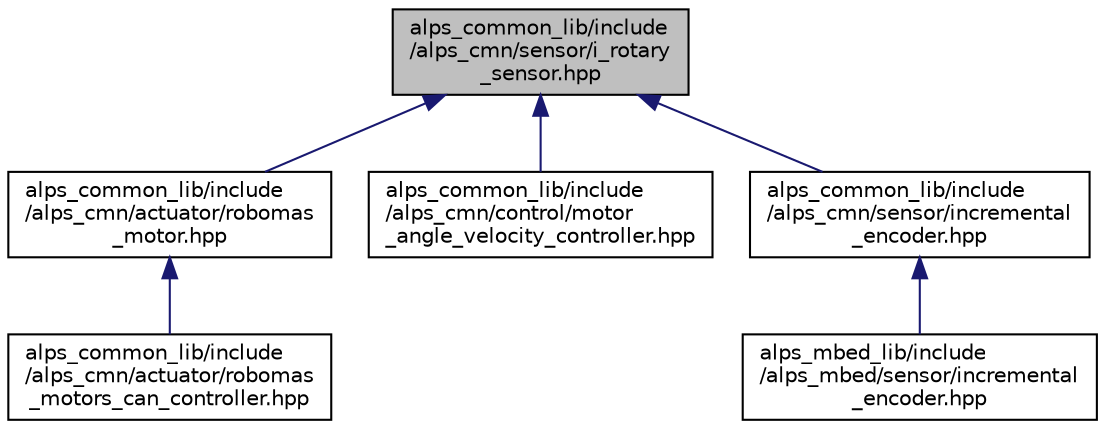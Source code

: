 digraph "alps_common_lib/include/alps_cmn/sensor/i_rotary_sensor.hpp"
{
 // LATEX_PDF_SIZE
  edge [fontname="Helvetica",fontsize="10",labelfontname="Helvetica",labelfontsize="10"];
  node [fontname="Helvetica",fontsize="10",shape=record];
  Node1 [label="alps_common_lib/include\l/alps_cmn/sensor/i_rotary\l_sensor.hpp",height=0.2,width=0.4,color="black", fillcolor="grey75", style="filled", fontcolor="black",tooltip=" "];
  Node1 -> Node2 [dir="back",color="midnightblue",fontsize="10",style="solid",fontname="Helvetica"];
  Node2 [label="alps_common_lib/include\l/alps_cmn/actuator/robomas\l_motor.hpp",height=0.2,width=0.4,color="black", fillcolor="white", style="filled",URL="$robomas__motor_8hpp.html",tooltip="ロボマスモータのライブラリ"];
  Node2 -> Node3 [dir="back",color="midnightblue",fontsize="10",style="solid",fontname="Helvetica"];
  Node3 [label="alps_common_lib/include\l/alps_cmn/actuator/robomas\l_motors_can_controller.hpp",height=0.2,width=0.4,color="black", fillcolor="white", style="filled",URL="$robomas__motors__can__controller_8hpp.html",tooltip=" "];
  Node1 -> Node4 [dir="back",color="midnightblue",fontsize="10",style="solid",fontname="Helvetica"];
  Node4 [label="alps_common_lib/include\l/alps_cmn/control/motor\l_angle_velocity_controller.hpp",height=0.2,width=0.4,color="black", fillcolor="white", style="filled",URL="$motor__angle__velocity__controller_8hpp.html",tooltip=" "];
  Node1 -> Node5 [dir="back",color="midnightblue",fontsize="10",style="solid",fontname="Helvetica"];
  Node5 [label="alps_common_lib/include\l/alps_cmn/sensor/incremental\l_encoder.hpp",height=0.2,width=0.4,color="black", fillcolor="white", style="filled",URL="$alps__common__lib_2include_2alps__cmn_2sensor_2incremental__encoder_8hpp.html",tooltip=" "];
  Node5 -> Node6 [dir="back",color="midnightblue",fontsize="10",style="solid",fontname="Helvetica"];
  Node6 [label="alps_mbed_lib/include\l/alps_mbed/sensor/incremental\l_encoder.hpp",height=0.2,width=0.4,color="black", fillcolor="white", style="filled",URL="$alps__mbed__lib_2include_2alps__mbed_2sensor_2incremental__encoder_8hpp.html",tooltip=" "];
}
